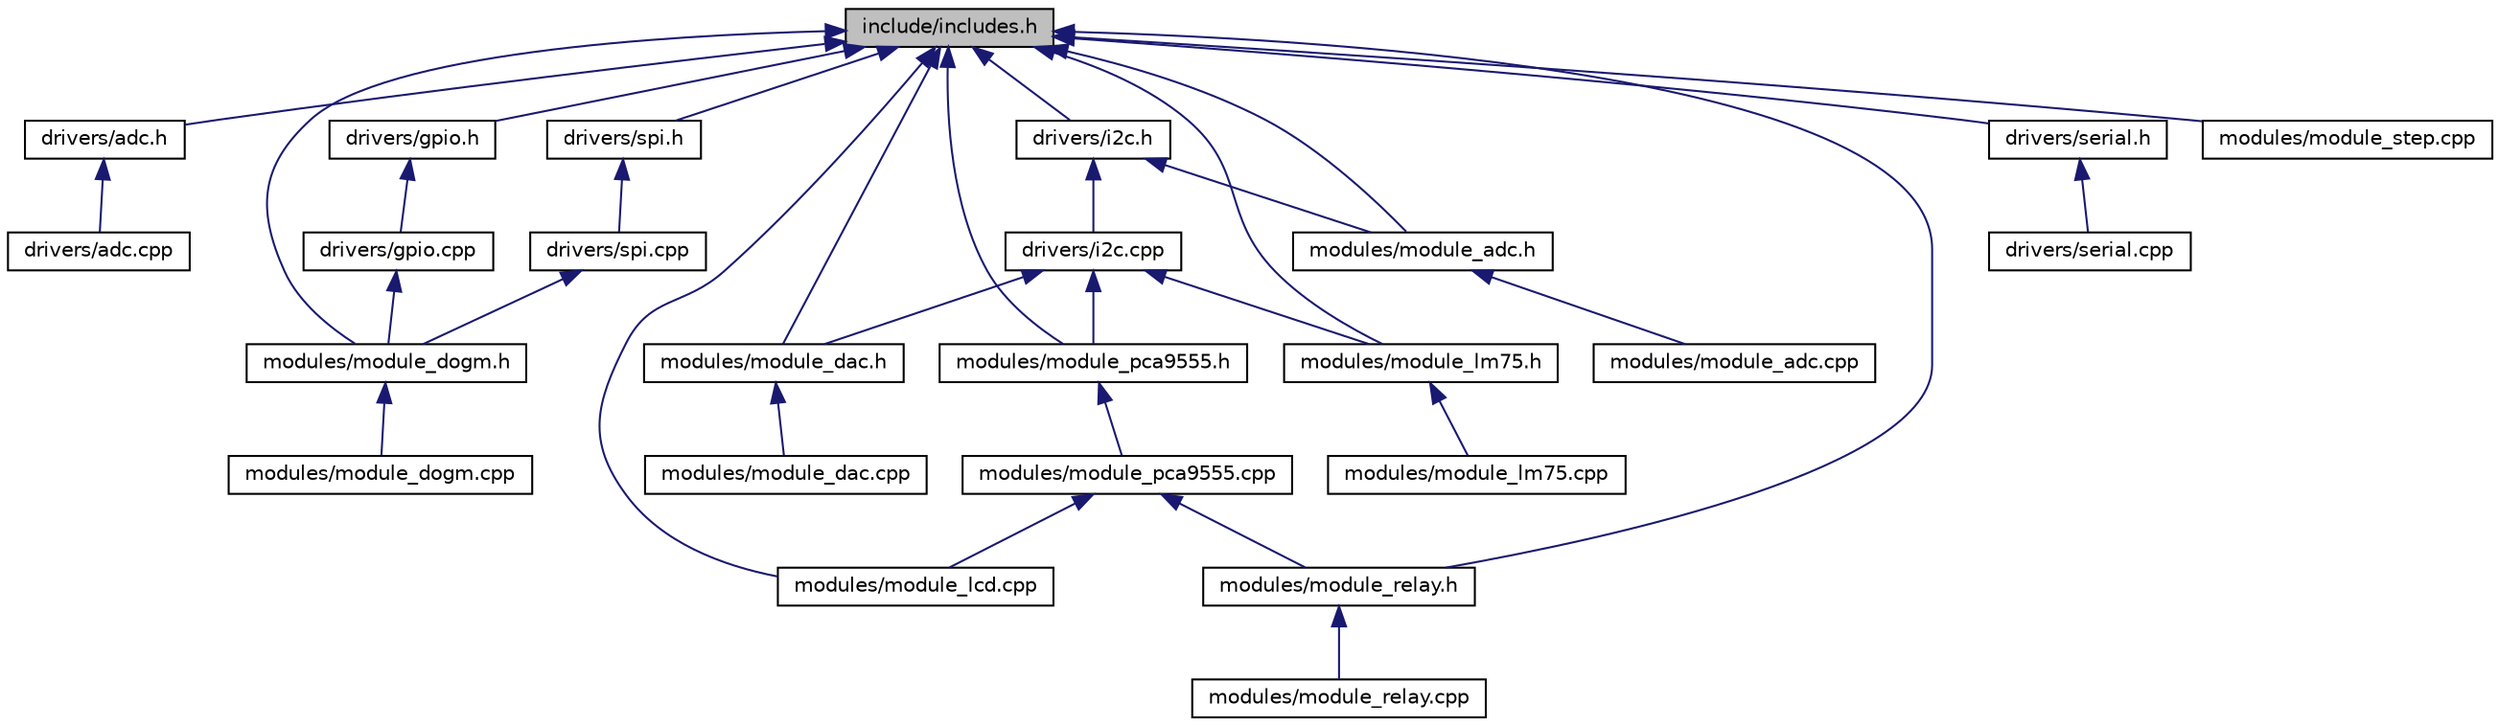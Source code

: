 digraph "include/includes.h"
{
  edge [fontname="Helvetica",fontsize="10",labelfontname="Helvetica",labelfontsize="10"];
  node [fontname="Helvetica",fontsize="10",shape=record];
  Node1 [label="include/includes.h",height=0.2,width=0.4,color="black", fillcolor="grey75", style="filled" fontcolor="black"];
  Node1 -> Node2 [dir="back",color="midnightblue",fontsize="10",style="solid",fontname="Helvetica"];
  Node2 [label="drivers/adc.h",height=0.2,width=0.4,color="black", fillcolor="white", style="filled",URL="$adc_8h.html"];
  Node2 -> Node3 [dir="back",color="midnightblue",fontsize="10",style="solid",fontname="Helvetica"];
  Node3 [label="drivers/adc.cpp",height=0.2,width=0.4,color="black", fillcolor="white", style="filled",URL="$drivers_2adc_8cpp.html"];
  Node1 -> Node4 [dir="back",color="midnightblue",fontsize="10",style="solid",fontname="Helvetica"];
  Node4 [label="drivers/gpio.h",height=0.2,width=0.4,color="black", fillcolor="white", style="filled",URL="$gpio_8h.html"];
  Node4 -> Node5 [dir="back",color="midnightblue",fontsize="10",style="solid",fontname="Helvetica"];
  Node5 [label="drivers/gpio.cpp",height=0.2,width=0.4,color="black", fillcolor="white", style="filled",URL="$gpio_8cpp.html"];
  Node5 -> Node6 [dir="back",color="midnightblue",fontsize="10",style="solid",fontname="Helvetica"];
  Node6 [label="modules/module_dogm.h",height=0.2,width=0.4,color="black", fillcolor="white", style="filled",URL="$module__dogm_8h.html"];
  Node6 -> Node7 [dir="back",color="midnightblue",fontsize="10",style="solid",fontname="Helvetica"];
  Node7 [label="modules/module_dogm.cpp",height=0.2,width=0.4,color="black", fillcolor="white", style="filled",URL="$module__dogm_8cpp.html"];
  Node1 -> Node8 [dir="back",color="midnightblue",fontsize="10",style="solid",fontname="Helvetica"];
  Node8 [label="drivers/i2c.h",height=0.2,width=0.4,color="black", fillcolor="white", style="filled",URL="$i2c_8h.html"];
  Node8 -> Node9 [dir="back",color="midnightblue",fontsize="10",style="solid",fontname="Helvetica"];
  Node9 [label="drivers/i2c.cpp",height=0.2,width=0.4,color="black", fillcolor="white", style="filled",URL="$drivers_2i2c_8cpp.html"];
  Node9 -> Node10 [dir="back",color="midnightblue",fontsize="10",style="solid",fontname="Helvetica"];
  Node10 [label="modules/module_dac.h",height=0.2,width=0.4,color="black", fillcolor="white", style="filled",URL="$module__dac_8h.html"];
  Node10 -> Node11 [dir="back",color="midnightblue",fontsize="10",style="solid",fontname="Helvetica"];
  Node11 [label="modules/module_dac.cpp",height=0.2,width=0.4,color="black", fillcolor="white", style="filled",URL="$modules_2module__dac_8cpp.html"];
  Node9 -> Node12 [dir="back",color="midnightblue",fontsize="10",style="solid",fontname="Helvetica"];
  Node12 [label="modules/module_pca9555.h",height=0.2,width=0.4,color="black", fillcolor="white", style="filled",URL="$module__pca9555_8h.html"];
  Node12 -> Node13 [dir="back",color="midnightblue",fontsize="10",style="solid",fontname="Helvetica"];
  Node13 [label="modules/module_pca9555.cpp",height=0.2,width=0.4,color="black", fillcolor="white", style="filled",URL="$modules_2module__pca9555_8cpp.html"];
  Node13 -> Node14 [dir="back",color="midnightblue",fontsize="10",style="solid",fontname="Helvetica"];
  Node14 [label="modules/module_lcd.cpp",height=0.2,width=0.4,color="black", fillcolor="white", style="filled",URL="$module__lcd_8cpp.html"];
  Node13 -> Node15 [dir="back",color="midnightblue",fontsize="10",style="solid",fontname="Helvetica"];
  Node15 [label="modules/module_relay.h",height=0.2,width=0.4,color="black", fillcolor="white", style="filled",URL="$module__relay_8h.html"];
  Node15 -> Node16 [dir="back",color="midnightblue",fontsize="10",style="solid",fontname="Helvetica"];
  Node16 [label="modules/module_relay.cpp",height=0.2,width=0.4,color="black", fillcolor="white", style="filled",URL="$modules_2module__relay_8cpp.html"];
  Node9 -> Node17 [dir="back",color="midnightblue",fontsize="10",style="solid",fontname="Helvetica"];
  Node17 [label="modules/module_lm75.h",height=0.2,width=0.4,color="black", fillcolor="white", style="filled",URL="$module__lm75_8h.html"];
  Node17 -> Node18 [dir="back",color="midnightblue",fontsize="10",style="solid",fontname="Helvetica"];
  Node18 [label="modules/module_lm75.cpp",height=0.2,width=0.4,color="black", fillcolor="white", style="filled",URL="$module__lm75_8cpp.html"];
  Node8 -> Node19 [dir="back",color="midnightblue",fontsize="10",style="solid",fontname="Helvetica"];
  Node19 [label="modules/module_adc.h",height=0.2,width=0.4,color="black", fillcolor="white", style="filled",URL="$module__adc_8h.html"];
  Node19 -> Node20 [dir="back",color="midnightblue",fontsize="10",style="solid",fontname="Helvetica"];
  Node20 [label="modules/module_adc.cpp",height=0.2,width=0.4,color="black", fillcolor="white", style="filled",URL="$modules_2module__adc_8cpp.html"];
  Node1 -> Node21 [dir="back",color="midnightblue",fontsize="10",style="solid",fontname="Helvetica"];
  Node21 [label="drivers/serial.h",height=0.2,width=0.4,color="black", fillcolor="white", style="filled",URL="$serial_8h.html"];
  Node21 -> Node22 [dir="back",color="midnightblue",fontsize="10",style="solid",fontname="Helvetica"];
  Node22 [label="drivers/serial.cpp",height=0.2,width=0.4,color="black", fillcolor="white", style="filled",URL="$serial_8cpp.html"];
  Node1 -> Node23 [dir="back",color="midnightblue",fontsize="10",style="solid",fontname="Helvetica"];
  Node23 [label="drivers/spi.h",height=0.2,width=0.4,color="black", fillcolor="white", style="filled",URL="$spi_8h.html"];
  Node23 -> Node24 [dir="back",color="midnightblue",fontsize="10",style="solid",fontname="Helvetica"];
  Node24 [label="drivers/spi.cpp",height=0.2,width=0.4,color="black", fillcolor="white", style="filled",URL="$drivers_2spi_8cpp.html"];
  Node24 -> Node6 [dir="back",color="midnightblue",fontsize="10",style="solid",fontname="Helvetica"];
  Node1 -> Node19 [dir="back",color="midnightblue",fontsize="10",style="solid",fontname="Helvetica"];
  Node1 -> Node10 [dir="back",color="midnightblue",fontsize="10",style="solid",fontname="Helvetica"];
  Node1 -> Node6 [dir="back",color="midnightblue",fontsize="10",style="solid",fontname="Helvetica"];
  Node1 -> Node14 [dir="back",color="midnightblue",fontsize="10",style="solid",fontname="Helvetica"];
  Node1 -> Node12 [dir="back",color="midnightblue",fontsize="10",style="solid",fontname="Helvetica"];
  Node1 -> Node17 [dir="back",color="midnightblue",fontsize="10",style="solid",fontname="Helvetica"];
  Node1 -> Node15 [dir="back",color="midnightblue",fontsize="10",style="solid",fontname="Helvetica"];
  Node1 -> Node25 [dir="back",color="midnightblue",fontsize="10",style="solid",fontname="Helvetica"];
  Node25 [label="modules/module_step.cpp",height=0.2,width=0.4,color="black", fillcolor="white", style="filled",URL="$modules_2module__step_8cpp.html"];
}
